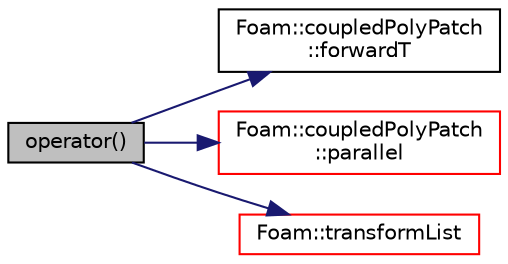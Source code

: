 digraph "operator()"
{
  bgcolor="transparent";
  edge [fontname="Helvetica",fontsize="10",labelfontname="Helvetica",labelfontsize="10"];
  node [fontname="Helvetica",fontsize="10",shape=record];
  rankdir="LR";
  Node1 [label="operator()",height=0.2,width=0.4,color="black", fillcolor="grey75", style="filled", fontcolor="black"];
  Node1 -> Node2 [color="midnightblue",fontsize="10",style="solid",fontname="Helvetica"];
  Node2 [label="Foam::coupledPolyPatch\l::forwardT",height=0.2,width=0.4,color="black",URL="$a00426.html#a187f3034c3ee57e3abbcf469b39819b9",tooltip="Return face transformation tensor. "];
  Node1 -> Node3 [color="midnightblue",fontsize="10",style="solid",fontname="Helvetica"];
  Node3 [label="Foam::coupledPolyPatch\l::parallel",height=0.2,width=0.4,color="red",URL="$a00426.html#a155cd0ed094eb1c75aba4cdb37be8c4d",tooltip="Are the cyclic planes parallel. "];
  Node1 -> Node4 [color="midnightblue",fontsize="10",style="solid",fontname="Helvetica"];
  Node4 [label="Foam::transformList",height=0.2,width=0.4,color="red",URL="$a10974.html#a3d1bdbff184f2c1fa04ba8b9958cd570",tooltip="Apply transformation to list. Either single transformation tensor. "];
}
